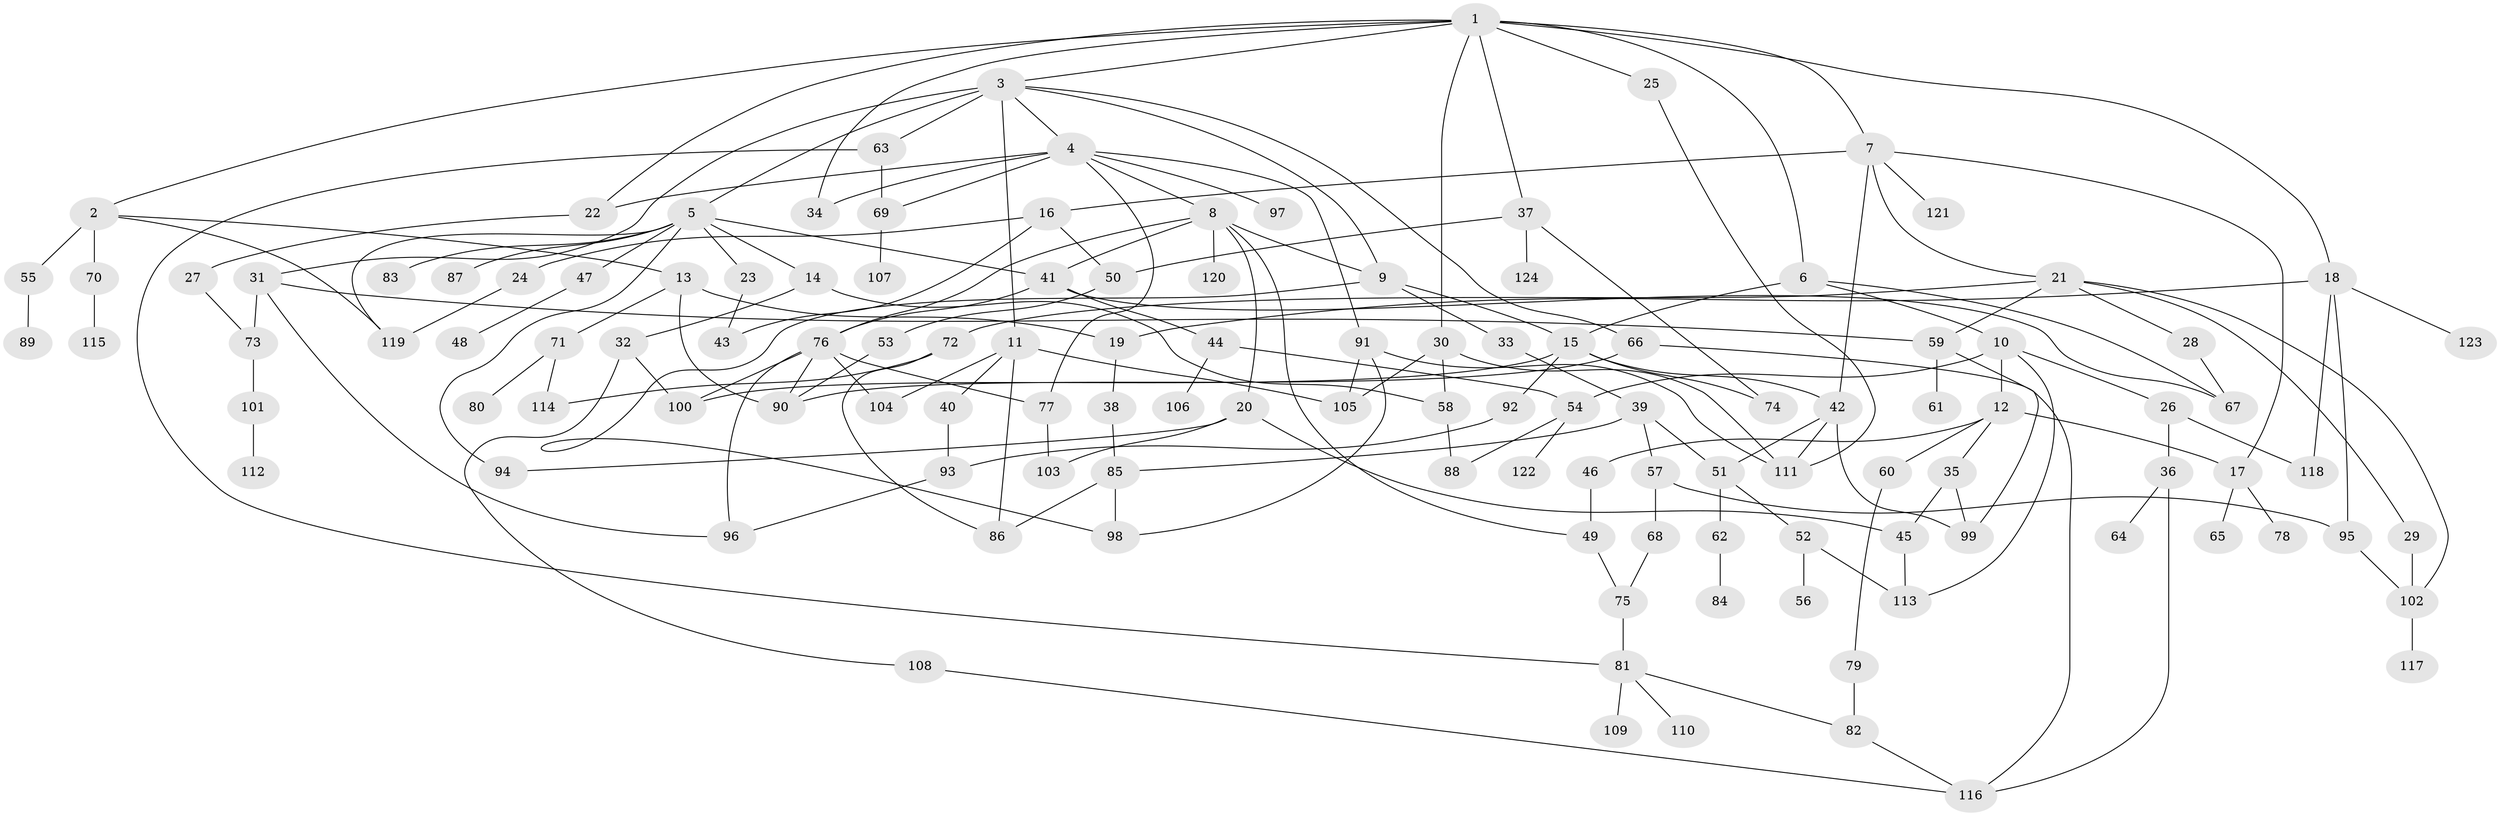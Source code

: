 // coarse degree distribution, {9: 0.04819277108433735, 5: 0.1566265060240964, 8: 0.024096385542168676, 7: 0.024096385542168676, 6: 0.060240963855421686, 4: 0.0963855421686747, 3: 0.18072289156626506, 2: 0.14457831325301204, 1: 0.26506024096385544}
// Generated by graph-tools (version 1.1) at 2025/41/03/06/25 10:41:29]
// undirected, 124 vertices, 185 edges
graph export_dot {
graph [start="1"]
  node [color=gray90,style=filled];
  1;
  2;
  3;
  4;
  5;
  6;
  7;
  8;
  9;
  10;
  11;
  12;
  13;
  14;
  15;
  16;
  17;
  18;
  19;
  20;
  21;
  22;
  23;
  24;
  25;
  26;
  27;
  28;
  29;
  30;
  31;
  32;
  33;
  34;
  35;
  36;
  37;
  38;
  39;
  40;
  41;
  42;
  43;
  44;
  45;
  46;
  47;
  48;
  49;
  50;
  51;
  52;
  53;
  54;
  55;
  56;
  57;
  58;
  59;
  60;
  61;
  62;
  63;
  64;
  65;
  66;
  67;
  68;
  69;
  70;
  71;
  72;
  73;
  74;
  75;
  76;
  77;
  78;
  79;
  80;
  81;
  82;
  83;
  84;
  85;
  86;
  87;
  88;
  89;
  90;
  91;
  92;
  93;
  94;
  95;
  96;
  97;
  98;
  99;
  100;
  101;
  102;
  103;
  104;
  105;
  106;
  107;
  108;
  109;
  110;
  111;
  112;
  113;
  114;
  115;
  116;
  117;
  118;
  119;
  120;
  121;
  122;
  123;
  124;
  1 -- 2;
  1 -- 3;
  1 -- 6;
  1 -- 7;
  1 -- 18;
  1 -- 25;
  1 -- 30;
  1 -- 34;
  1 -- 37;
  1 -- 22;
  2 -- 13;
  2 -- 55;
  2 -- 70;
  2 -- 119;
  3 -- 4;
  3 -- 5;
  3 -- 9;
  3 -- 11;
  3 -- 31;
  3 -- 63;
  3 -- 66;
  4 -- 8;
  4 -- 22;
  4 -- 77;
  4 -- 91;
  4 -- 97;
  4 -- 69;
  4 -- 34;
  5 -- 14;
  5 -- 23;
  5 -- 47;
  5 -- 83;
  5 -- 87;
  5 -- 94;
  5 -- 119;
  5 -- 41;
  6 -- 10;
  6 -- 67;
  6 -- 15;
  7 -- 16;
  7 -- 17;
  7 -- 21;
  7 -- 121;
  7 -- 42;
  8 -- 20;
  8 -- 41;
  8 -- 76;
  8 -- 120;
  8 -- 49;
  8 -- 9;
  9 -- 15;
  9 -- 33;
  9 -- 98;
  10 -- 12;
  10 -- 26;
  10 -- 113;
  10 -- 54;
  11 -- 40;
  11 -- 104;
  11 -- 105;
  11 -- 86;
  12 -- 35;
  12 -- 46;
  12 -- 60;
  12 -- 17;
  13 -- 71;
  13 -- 90;
  13 -- 19;
  14 -- 32;
  14 -- 58;
  15 -- 42;
  15 -- 74;
  15 -- 92;
  15 -- 100;
  16 -- 24;
  16 -- 43;
  16 -- 50;
  17 -- 65;
  17 -- 78;
  18 -- 19;
  18 -- 123;
  18 -- 118;
  18 -- 95;
  19 -- 38;
  20 -- 45;
  20 -- 103;
  20 -- 94;
  21 -- 28;
  21 -- 29;
  21 -- 72;
  21 -- 102;
  21 -- 59;
  22 -- 27;
  23 -- 43;
  24 -- 119;
  25 -- 111;
  26 -- 36;
  26 -- 118;
  27 -- 73;
  28 -- 67;
  29 -- 102;
  30 -- 58;
  30 -- 111;
  30 -- 105;
  31 -- 59;
  31 -- 96;
  31 -- 73;
  32 -- 108;
  32 -- 100;
  33 -- 39;
  35 -- 45;
  35 -- 99;
  36 -- 64;
  36 -- 116;
  37 -- 50;
  37 -- 124;
  37 -- 74;
  38 -- 85;
  39 -- 51;
  39 -- 57;
  39 -- 85;
  40 -- 93;
  41 -- 44;
  41 -- 67;
  41 -- 76;
  42 -- 99;
  42 -- 51;
  42 -- 111;
  44 -- 54;
  44 -- 106;
  45 -- 113;
  46 -- 49;
  47 -- 48;
  49 -- 75;
  50 -- 53;
  51 -- 52;
  51 -- 62;
  52 -- 56;
  52 -- 113;
  53 -- 90;
  54 -- 122;
  54 -- 88;
  55 -- 89;
  57 -- 68;
  57 -- 95;
  58 -- 88;
  59 -- 61;
  59 -- 99;
  60 -- 79;
  62 -- 84;
  63 -- 69;
  63 -- 81;
  66 -- 116;
  66 -- 90;
  68 -- 75;
  69 -- 107;
  70 -- 115;
  71 -- 80;
  71 -- 114;
  72 -- 86;
  72 -- 114;
  73 -- 101;
  75 -- 81;
  76 -- 90;
  76 -- 100;
  76 -- 96;
  76 -- 104;
  76 -- 77;
  77 -- 103;
  79 -- 82;
  81 -- 109;
  81 -- 110;
  81 -- 82;
  82 -- 116;
  85 -- 86;
  85 -- 98;
  91 -- 98;
  91 -- 105;
  91 -- 111;
  92 -- 93;
  93 -- 96;
  95 -- 102;
  101 -- 112;
  102 -- 117;
  108 -- 116;
}
